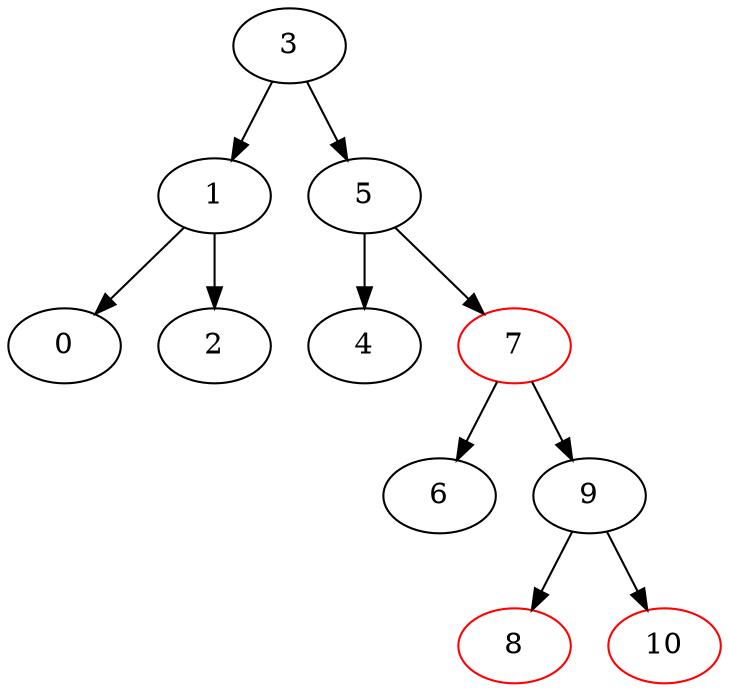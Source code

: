 digraph myGraph{
3[color=black]
1[color=black]
0[color=black]
2[color=black]
5[color=black]
4[color=black]
7[color=red]
6[color=black]
9[color=black]
8[color=red]
10[color=red]
3->1
1->0
1->2
3->5
5->4
5->7
7->6
7->9
9->8
9->10
}
